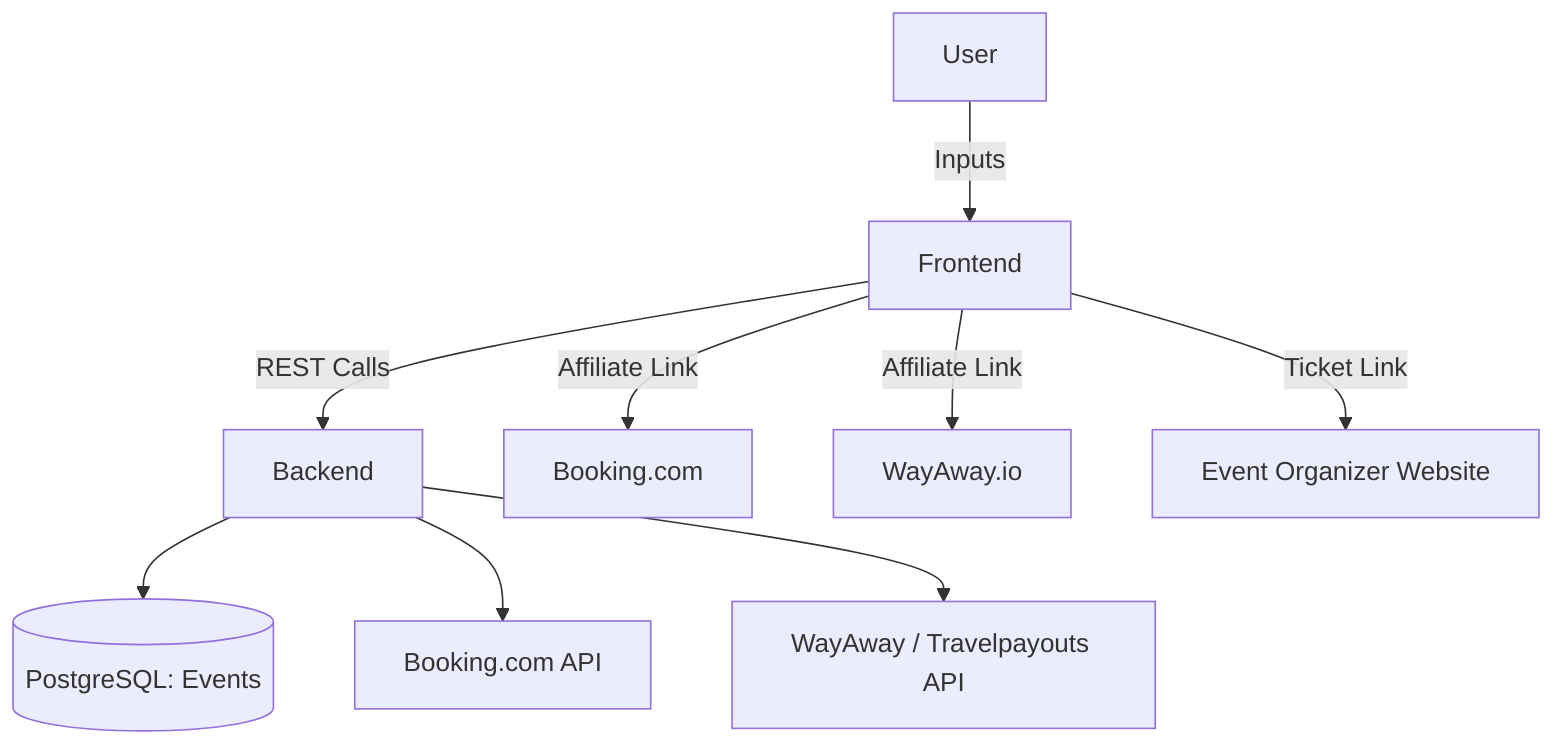 graph TD
    User -->|Inputs| Frontend
    Frontend -->|REST Calls| Backend
    Backend --> DB[(PostgreSQL: Events)]
    Backend --> BookingAPI[Booking.com API]
    Backend --> FlightsAPI[WayAway / Travelpayouts API]
    Frontend -->|Affiliate Link| Booking[Booking.com]
    Frontend -->|Affiliate Link| WayAway[WayAway.io]
    Frontend -->|Ticket Link| EventSite[Event Organizer Website]